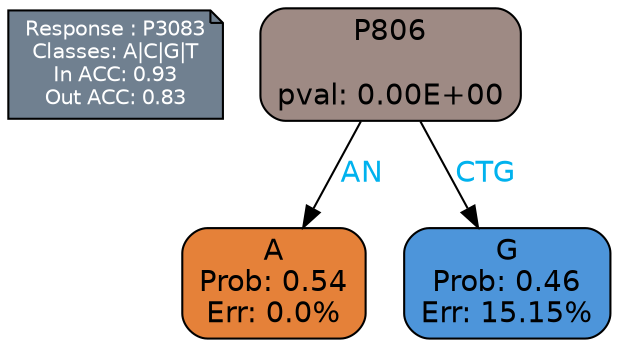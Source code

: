 digraph Tree {
node [shape=box, style="filled, rounded", color="black", fontname=helvetica] ;
graph [ranksep=equally, splines=polylines, bgcolor=transparent, dpi=600] ;
edge [fontname=helvetica] ;
LEGEND [label="Response : P3083
Classes: A|C|G|T
In ACC: 0.93
Out ACC: 0.83
",shape=note,align=left,style=filled,fillcolor="slategray",fontcolor="white",fontsize=10];1 [label="P806

pval: 0.00E+00", fillcolor="#9e8a84"] ;
2 [label="A
Prob: 0.54
Err: 0.0%", fillcolor="#e58139"] ;
3 [label="G
Prob: 0.46
Err: 15.15%", fillcolor="#4d95da"] ;
1 -> 2 [label="AN",fontcolor=deepskyblue2] ;
1 -> 3 [label="CTG",fontcolor=deepskyblue2] ;
{rank = same; 2;3;}{rank = same; LEGEND;1;}}